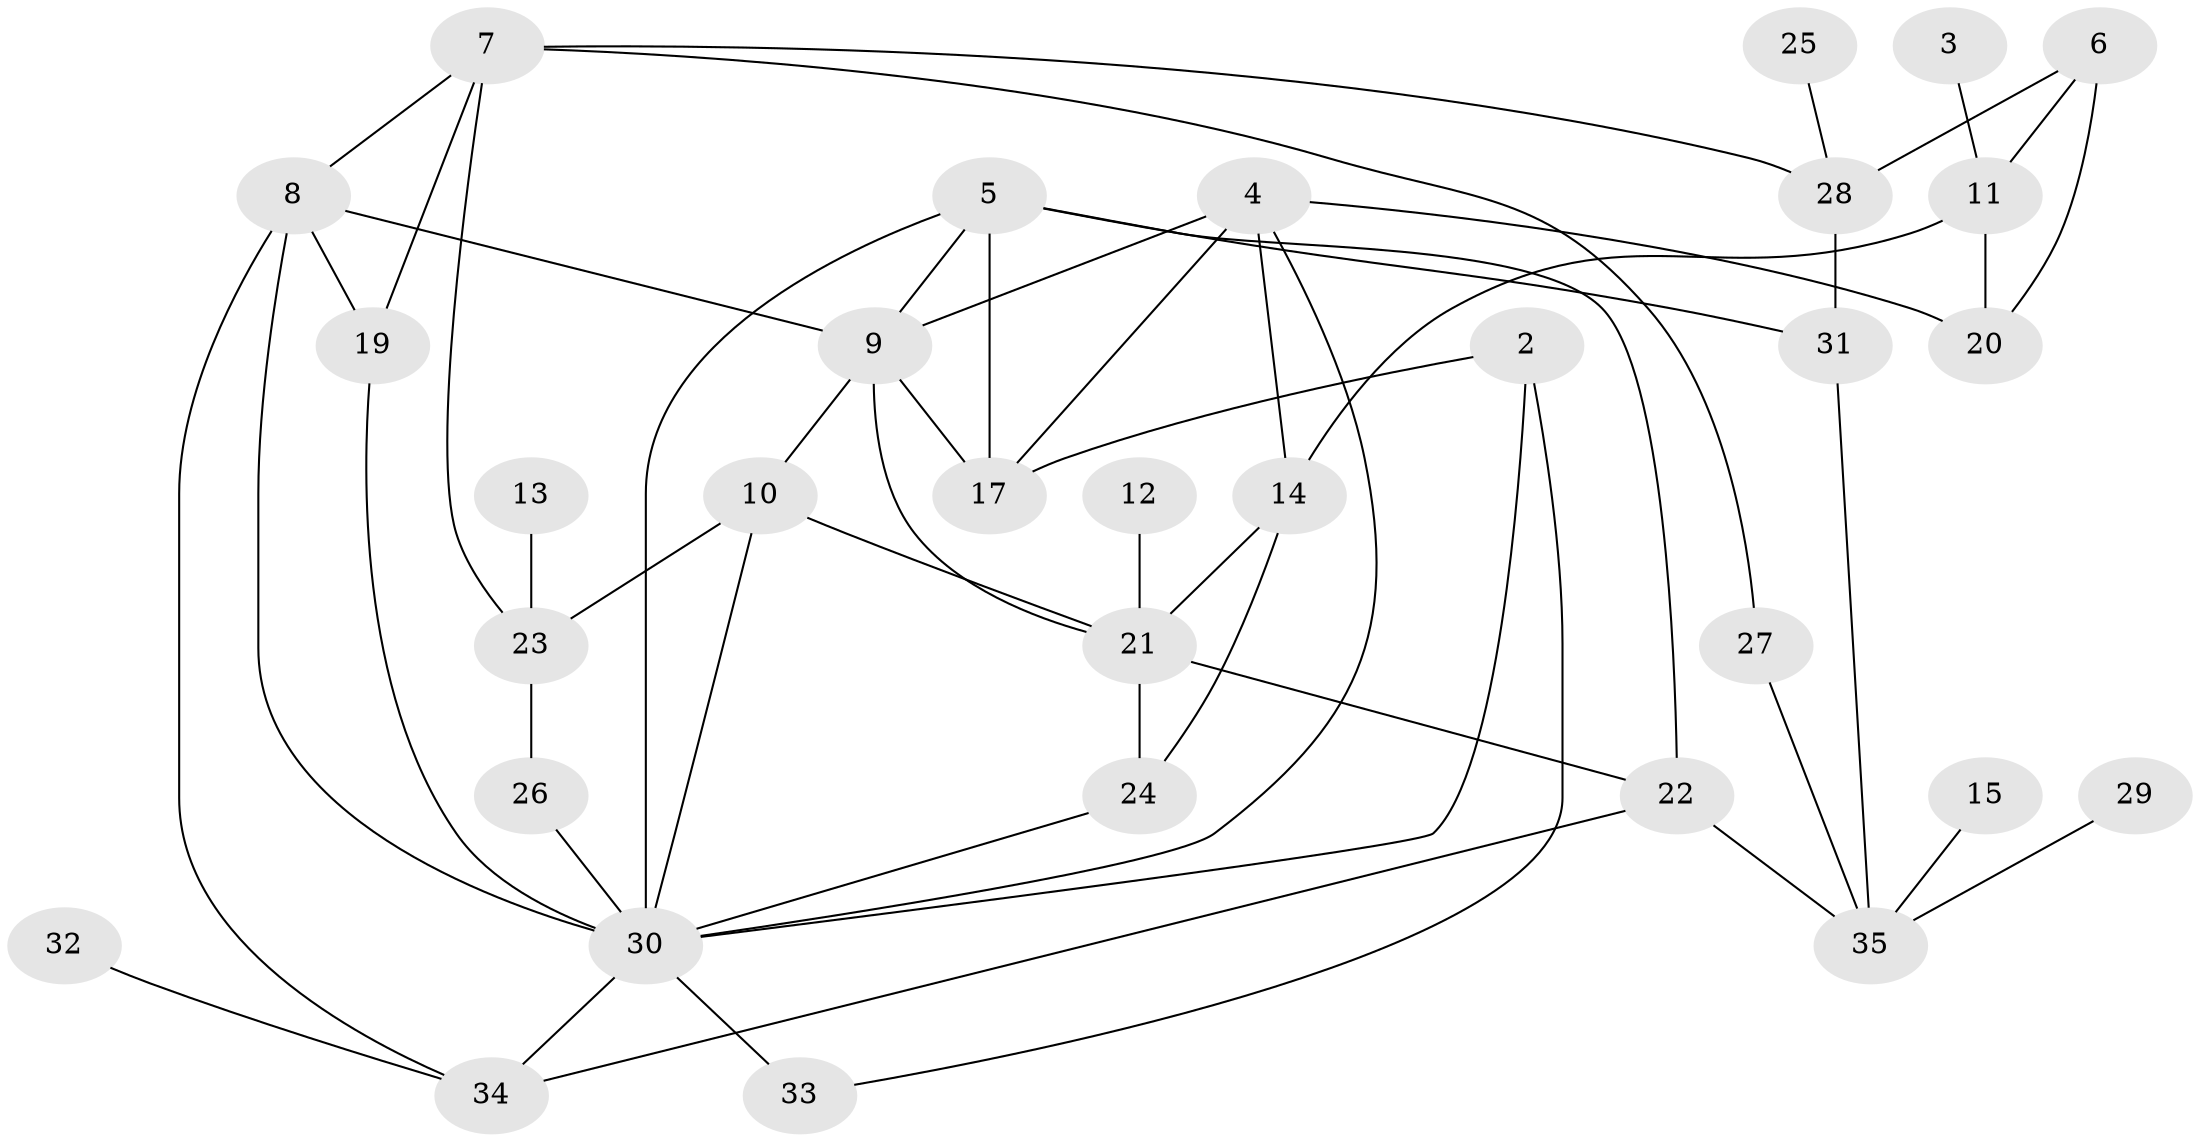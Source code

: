 // original degree distribution, {0: 0.06, 2: 0.22, 1: 0.16, 3: 0.2, 5: 0.06, 4: 0.26, 6: 0.02, 11: 0.02}
// Generated by graph-tools (version 1.1) at 2025/48/03/04/25 22:48:23]
// undirected, 32 vertices, 55 edges
graph export_dot {
  node [color=gray90,style=filled];
  2;
  3;
  4;
  5;
  6;
  7;
  8;
  9;
  10;
  11;
  12;
  13;
  14;
  15;
  17;
  19;
  20;
  21;
  22;
  23;
  24;
  25;
  26;
  27;
  28;
  29;
  30;
  31;
  32;
  33;
  34;
  35;
  2 -- 17 [weight=1.0];
  2 -- 30 [weight=1.0];
  2 -- 33 [weight=1.0];
  3 -- 11 [weight=1.0];
  4 -- 9 [weight=1.0];
  4 -- 14 [weight=1.0];
  4 -- 17 [weight=1.0];
  4 -- 20 [weight=1.0];
  4 -- 30 [weight=1.0];
  5 -- 9 [weight=1.0];
  5 -- 17 [weight=1.0];
  5 -- 22 [weight=1.0];
  5 -- 30 [weight=1.0];
  5 -- 31 [weight=1.0];
  6 -- 11 [weight=1.0];
  6 -- 20 [weight=1.0];
  6 -- 28 [weight=1.0];
  7 -- 8 [weight=1.0];
  7 -- 19 [weight=1.0];
  7 -- 23 [weight=1.0];
  7 -- 27 [weight=1.0];
  7 -- 28 [weight=1.0];
  8 -- 9 [weight=2.0];
  8 -- 19 [weight=1.0];
  8 -- 30 [weight=2.0];
  8 -- 34 [weight=1.0];
  9 -- 10 [weight=1.0];
  9 -- 17 [weight=1.0];
  9 -- 21 [weight=1.0];
  10 -- 21 [weight=1.0];
  10 -- 23 [weight=1.0];
  10 -- 30 [weight=1.0];
  11 -- 14 [weight=1.0];
  11 -- 20 [weight=1.0];
  12 -- 21 [weight=1.0];
  13 -- 23 [weight=1.0];
  14 -- 21 [weight=1.0];
  14 -- 24 [weight=1.0];
  15 -- 35 [weight=1.0];
  19 -- 30 [weight=1.0];
  21 -- 22 [weight=1.0];
  21 -- 24 [weight=1.0];
  22 -- 34 [weight=1.0];
  22 -- 35 [weight=1.0];
  23 -- 26 [weight=1.0];
  24 -- 30 [weight=1.0];
  25 -- 28 [weight=1.0];
  26 -- 30 [weight=1.0];
  27 -- 35 [weight=1.0];
  28 -- 31 [weight=1.0];
  29 -- 35 [weight=1.0];
  30 -- 33 [weight=1.0];
  30 -- 34 [weight=1.0];
  31 -- 35 [weight=1.0];
  32 -- 34 [weight=1.0];
}

